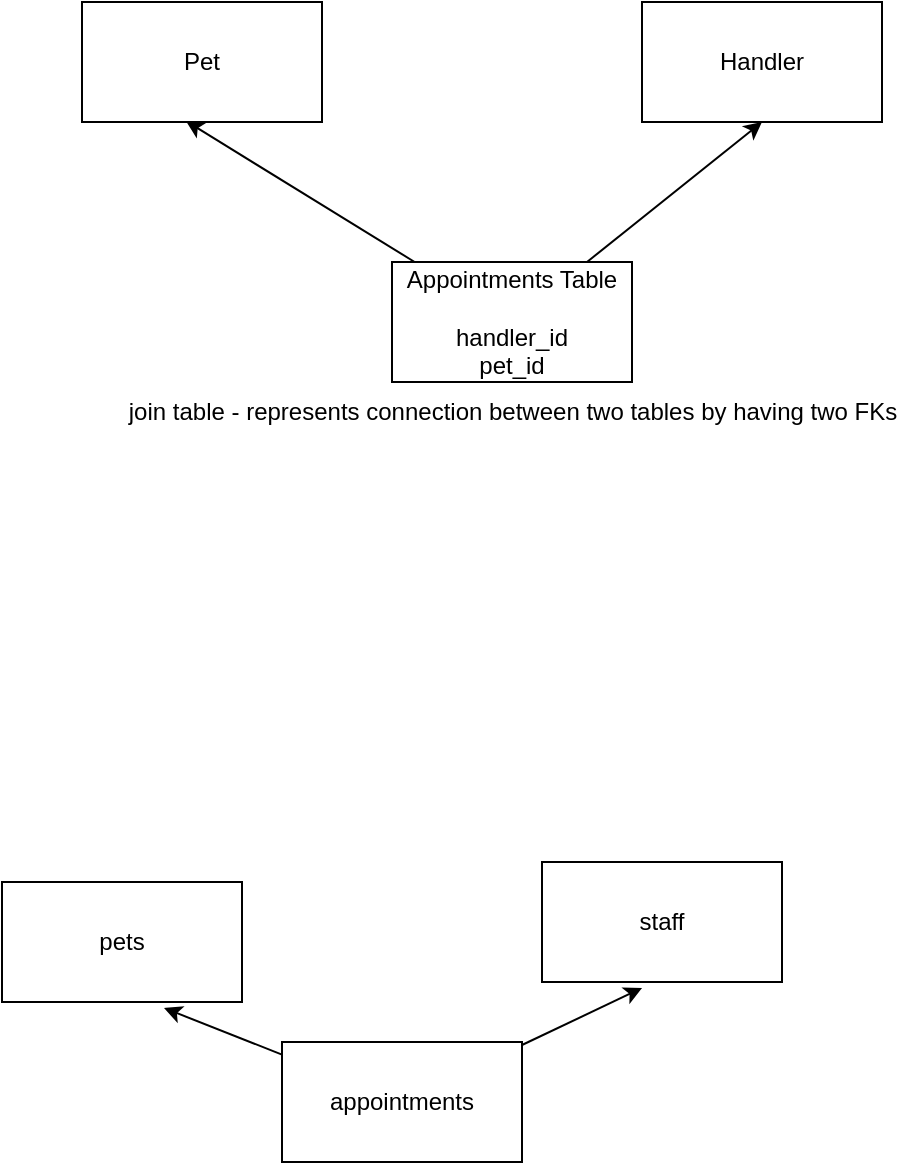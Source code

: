 <mxfile>
    <diagram id="graafJJjHCTgQdSElRUk" name="Page-1">
        <mxGraphModel dx="387" dy="390" grid="1" gridSize="10" guides="1" tooltips="1" connect="1" arrows="1" fold="1" page="1" pageScale="1" pageWidth="850" pageHeight="1100" math="0" shadow="0">
            <root>
                <mxCell id="0"/>
                <mxCell id="1" parent="0"/>
                <mxCell id="2" value="Pet" style="whiteSpace=wrap;html=1;" parent="1" vertex="1">
                    <mxGeometry x="210" y="110" width="120" height="60" as="geometry"/>
                </mxCell>
                <mxCell id="3" value="Handler" style="whiteSpace=wrap;html=1;" parent="1" vertex="1">
                    <mxGeometry x="490" y="110" width="120" height="60" as="geometry"/>
                </mxCell>
                <mxCell id="6" style="edgeStyle=none;html=1;entryX=0.5;entryY=1;entryDx=0;entryDy=0;" parent="1" source="4" target="3" edge="1">
                    <mxGeometry relative="1" as="geometry"/>
                </mxCell>
                <mxCell id="7" style="edgeStyle=none;html=1;entryX=0.433;entryY=0.992;entryDx=0;entryDy=0;entryPerimeter=0;" parent="1" source="4" target="2" edge="1">
                    <mxGeometry relative="1" as="geometry"/>
                </mxCell>
                <mxCell id="4" value="Appointments Table&lt;br&gt;&lt;br&gt;handler_id&lt;br&gt;pet_id" style="whiteSpace=wrap;html=1;" parent="1" vertex="1">
                    <mxGeometry x="365" y="240" width="120" height="60" as="geometry"/>
                </mxCell>
                <mxCell id="8" value="join table - represents connection between two tables by having two FKs" style="text;html=1;align=center;verticalAlign=middle;resizable=0;points=[];autosize=1;strokeColor=none;fillColor=none;" parent="1" vertex="1">
                    <mxGeometry x="220" y="300" width="410" height="30" as="geometry"/>
                </mxCell>
                <mxCell id="14" style="edgeStyle=none;html=1;entryX=0.675;entryY=1.05;entryDx=0;entryDy=0;entryPerimeter=0;" edge="1" parent="1" source="9" target="11">
                    <mxGeometry relative="1" as="geometry"/>
                </mxCell>
                <mxCell id="15" style="edgeStyle=none;html=1;entryX=0.417;entryY=1.05;entryDx=0;entryDy=0;entryPerimeter=0;" edge="1" parent="1" source="9" target="10">
                    <mxGeometry relative="1" as="geometry"/>
                </mxCell>
                <mxCell id="9" value="appointments" style="whiteSpace=wrap;html=1;" vertex="1" parent="1">
                    <mxGeometry x="310" y="630" width="120" height="60" as="geometry"/>
                </mxCell>
                <mxCell id="10" value="staff" style="whiteSpace=wrap;html=1;" vertex="1" parent="1">
                    <mxGeometry x="440" y="540" width="120" height="60" as="geometry"/>
                </mxCell>
                <mxCell id="11" value="pets" style="whiteSpace=wrap;html=1;" vertex="1" parent="1">
                    <mxGeometry x="170" y="550" width="120" height="60" as="geometry"/>
                </mxCell>
            </root>
        </mxGraphModel>
    </diagram>
</mxfile>